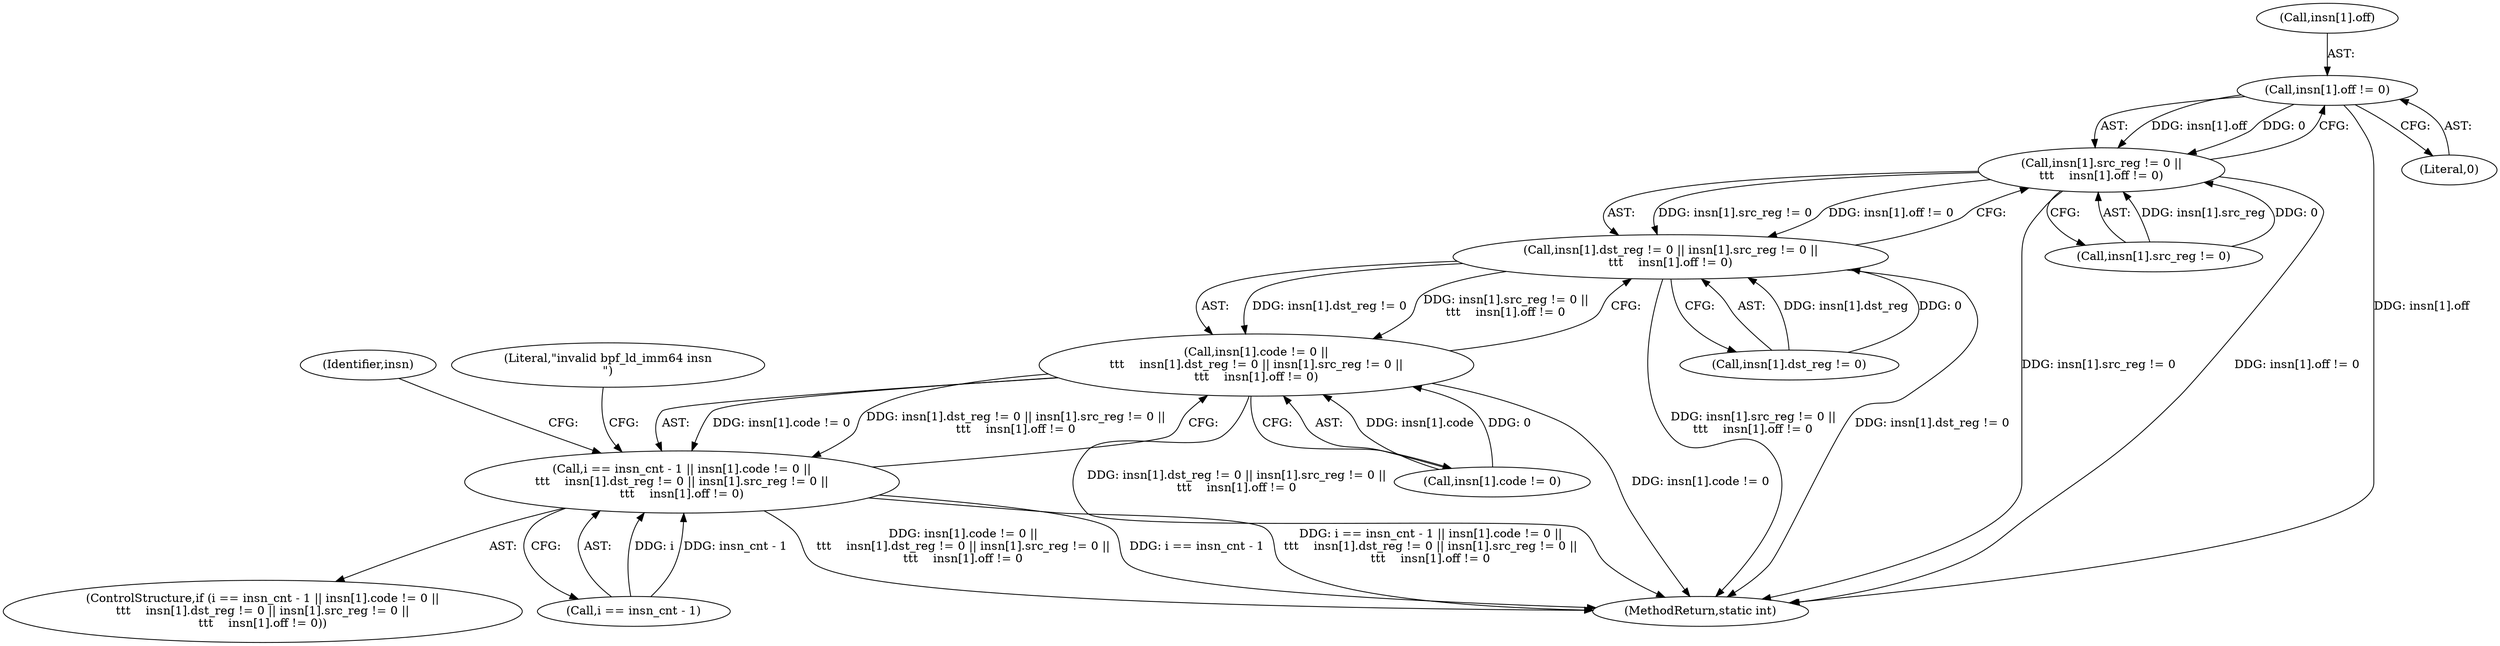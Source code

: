 digraph "0_linux_8358b02bf67d3a5d8a825070e1aa73f25fb2e4c7@array" {
"1000245" [label="(Call,insn[1].off != 0)"];
"1000237" [label="(Call,insn[1].src_reg != 0 ||\n\t\t\t    insn[1].off != 0)"];
"1000229" [label="(Call,insn[1].dst_reg != 0 || insn[1].src_reg != 0 ||\n\t\t\t    insn[1].off != 0)"];
"1000221" [label="(Call,insn[1].code != 0 ||\n\t\t\t    insn[1].dst_reg != 0 || insn[1].src_reg != 0 ||\n\t\t\t    insn[1].off != 0)"];
"1000215" [label="(Call,i == insn_cnt - 1 || insn[1].code != 0 ||\n\t\t\t    insn[1].dst_reg != 0 || insn[1].src_reg != 0 ||\n\t\t\t    insn[1].off != 0)"];
"1000245" [label="(Call,insn[1].off != 0)"];
"1000238" [label="(Call,insn[1].src_reg != 0)"];
"1000216" [label="(Call,i == insn_cnt - 1)"];
"1000237" [label="(Call,insn[1].src_reg != 0 ||\n\t\t\t    insn[1].off != 0)"];
"1000246" [label="(Call,insn[1].off)"];
"1000229" [label="(Call,insn[1].dst_reg != 0 || insn[1].src_reg != 0 ||\n\t\t\t    insn[1].off != 0)"];
"1000214" [label="(ControlStructure,if (i == insn_cnt - 1 || insn[1].code != 0 ||\n\t\t\t    insn[1].dst_reg != 0 || insn[1].src_reg != 0 ||\n\t\t\t    insn[1].off != 0))"];
"1000222" [label="(Call,insn[1].code != 0)"];
"1000261" [label="(Identifier,insn)"];
"1000230" [label="(Call,insn[1].dst_reg != 0)"];
"1000380" [label="(MethodReturn,static int)"];
"1000254" [label="(Literal,\"invalid bpf_ld_imm64 insn\n\")"];
"1000215" [label="(Call,i == insn_cnt - 1 || insn[1].code != 0 ||\n\t\t\t    insn[1].dst_reg != 0 || insn[1].src_reg != 0 ||\n\t\t\t    insn[1].off != 0)"];
"1000221" [label="(Call,insn[1].code != 0 ||\n\t\t\t    insn[1].dst_reg != 0 || insn[1].src_reg != 0 ||\n\t\t\t    insn[1].off != 0)"];
"1000251" [label="(Literal,0)"];
"1000245" -> "1000237"  [label="AST: "];
"1000245" -> "1000251"  [label="CFG: "];
"1000246" -> "1000245"  [label="AST: "];
"1000251" -> "1000245"  [label="AST: "];
"1000237" -> "1000245"  [label="CFG: "];
"1000245" -> "1000380"  [label="DDG: insn[1].off"];
"1000245" -> "1000237"  [label="DDG: insn[1].off"];
"1000245" -> "1000237"  [label="DDG: 0"];
"1000237" -> "1000229"  [label="AST: "];
"1000237" -> "1000238"  [label="CFG: "];
"1000238" -> "1000237"  [label="AST: "];
"1000229" -> "1000237"  [label="CFG: "];
"1000237" -> "1000380"  [label="DDG: insn[1].src_reg != 0"];
"1000237" -> "1000380"  [label="DDG: insn[1].off != 0"];
"1000237" -> "1000229"  [label="DDG: insn[1].src_reg != 0"];
"1000237" -> "1000229"  [label="DDG: insn[1].off != 0"];
"1000238" -> "1000237"  [label="DDG: insn[1].src_reg"];
"1000238" -> "1000237"  [label="DDG: 0"];
"1000229" -> "1000221"  [label="AST: "];
"1000229" -> "1000230"  [label="CFG: "];
"1000230" -> "1000229"  [label="AST: "];
"1000221" -> "1000229"  [label="CFG: "];
"1000229" -> "1000380"  [label="DDG: insn[1].src_reg != 0 ||\n\t\t\t    insn[1].off != 0"];
"1000229" -> "1000380"  [label="DDG: insn[1].dst_reg != 0"];
"1000229" -> "1000221"  [label="DDG: insn[1].dst_reg != 0"];
"1000229" -> "1000221"  [label="DDG: insn[1].src_reg != 0 ||\n\t\t\t    insn[1].off != 0"];
"1000230" -> "1000229"  [label="DDG: insn[1].dst_reg"];
"1000230" -> "1000229"  [label="DDG: 0"];
"1000221" -> "1000215"  [label="AST: "];
"1000221" -> "1000222"  [label="CFG: "];
"1000222" -> "1000221"  [label="AST: "];
"1000215" -> "1000221"  [label="CFG: "];
"1000221" -> "1000380"  [label="DDG: insn[1].dst_reg != 0 || insn[1].src_reg != 0 ||\n\t\t\t    insn[1].off != 0"];
"1000221" -> "1000380"  [label="DDG: insn[1].code != 0"];
"1000221" -> "1000215"  [label="DDG: insn[1].code != 0"];
"1000221" -> "1000215"  [label="DDG: insn[1].dst_reg != 0 || insn[1].src_reg != 0 ||\n\t\t\t    insn[1].off != 0"];
"1000222" -> "1000221"  [label="DDG: insn[1].code"];
"1000222" -> "1000221"  [label="DDG: 0"];
"1000215" -> "1000214"  [label="AST: "];
"1000215" -> "1000216"  [label="CFG: "];
"1000216" -> "1000215"  [label="AST: "];
"1000254" -> "1000215"  [label="CFG: "];
"1000261" -> "1000215"  [label="CFG: "];
"1000215" -> "1000380"  [label="DDG: insn[1].code != 0 ||\n\t\t\t    insn[1].dst_reg != 0 || insn[1].src_reg != 0 ||\n\t\t\t    insn[1].off != 0"];
"1000215" -> "1000380"  [label="DDG: i == insn_cnt - 1"];
"1000215" -> "1000380"  [label="DDG: i == insn_cnt - 1 || insn[1].code != 0 ||\n\t\t\t    insn[1].dst_reg != 0 || insn[1].src_reg != 0 ||\n\t\t\t    insn[1].off != 0"];
"1000216" -> "1000215"  [label="DDG: i"];
"1000216" -> "1000215"  [label="DDG: insn_cnt - 1"];
}
